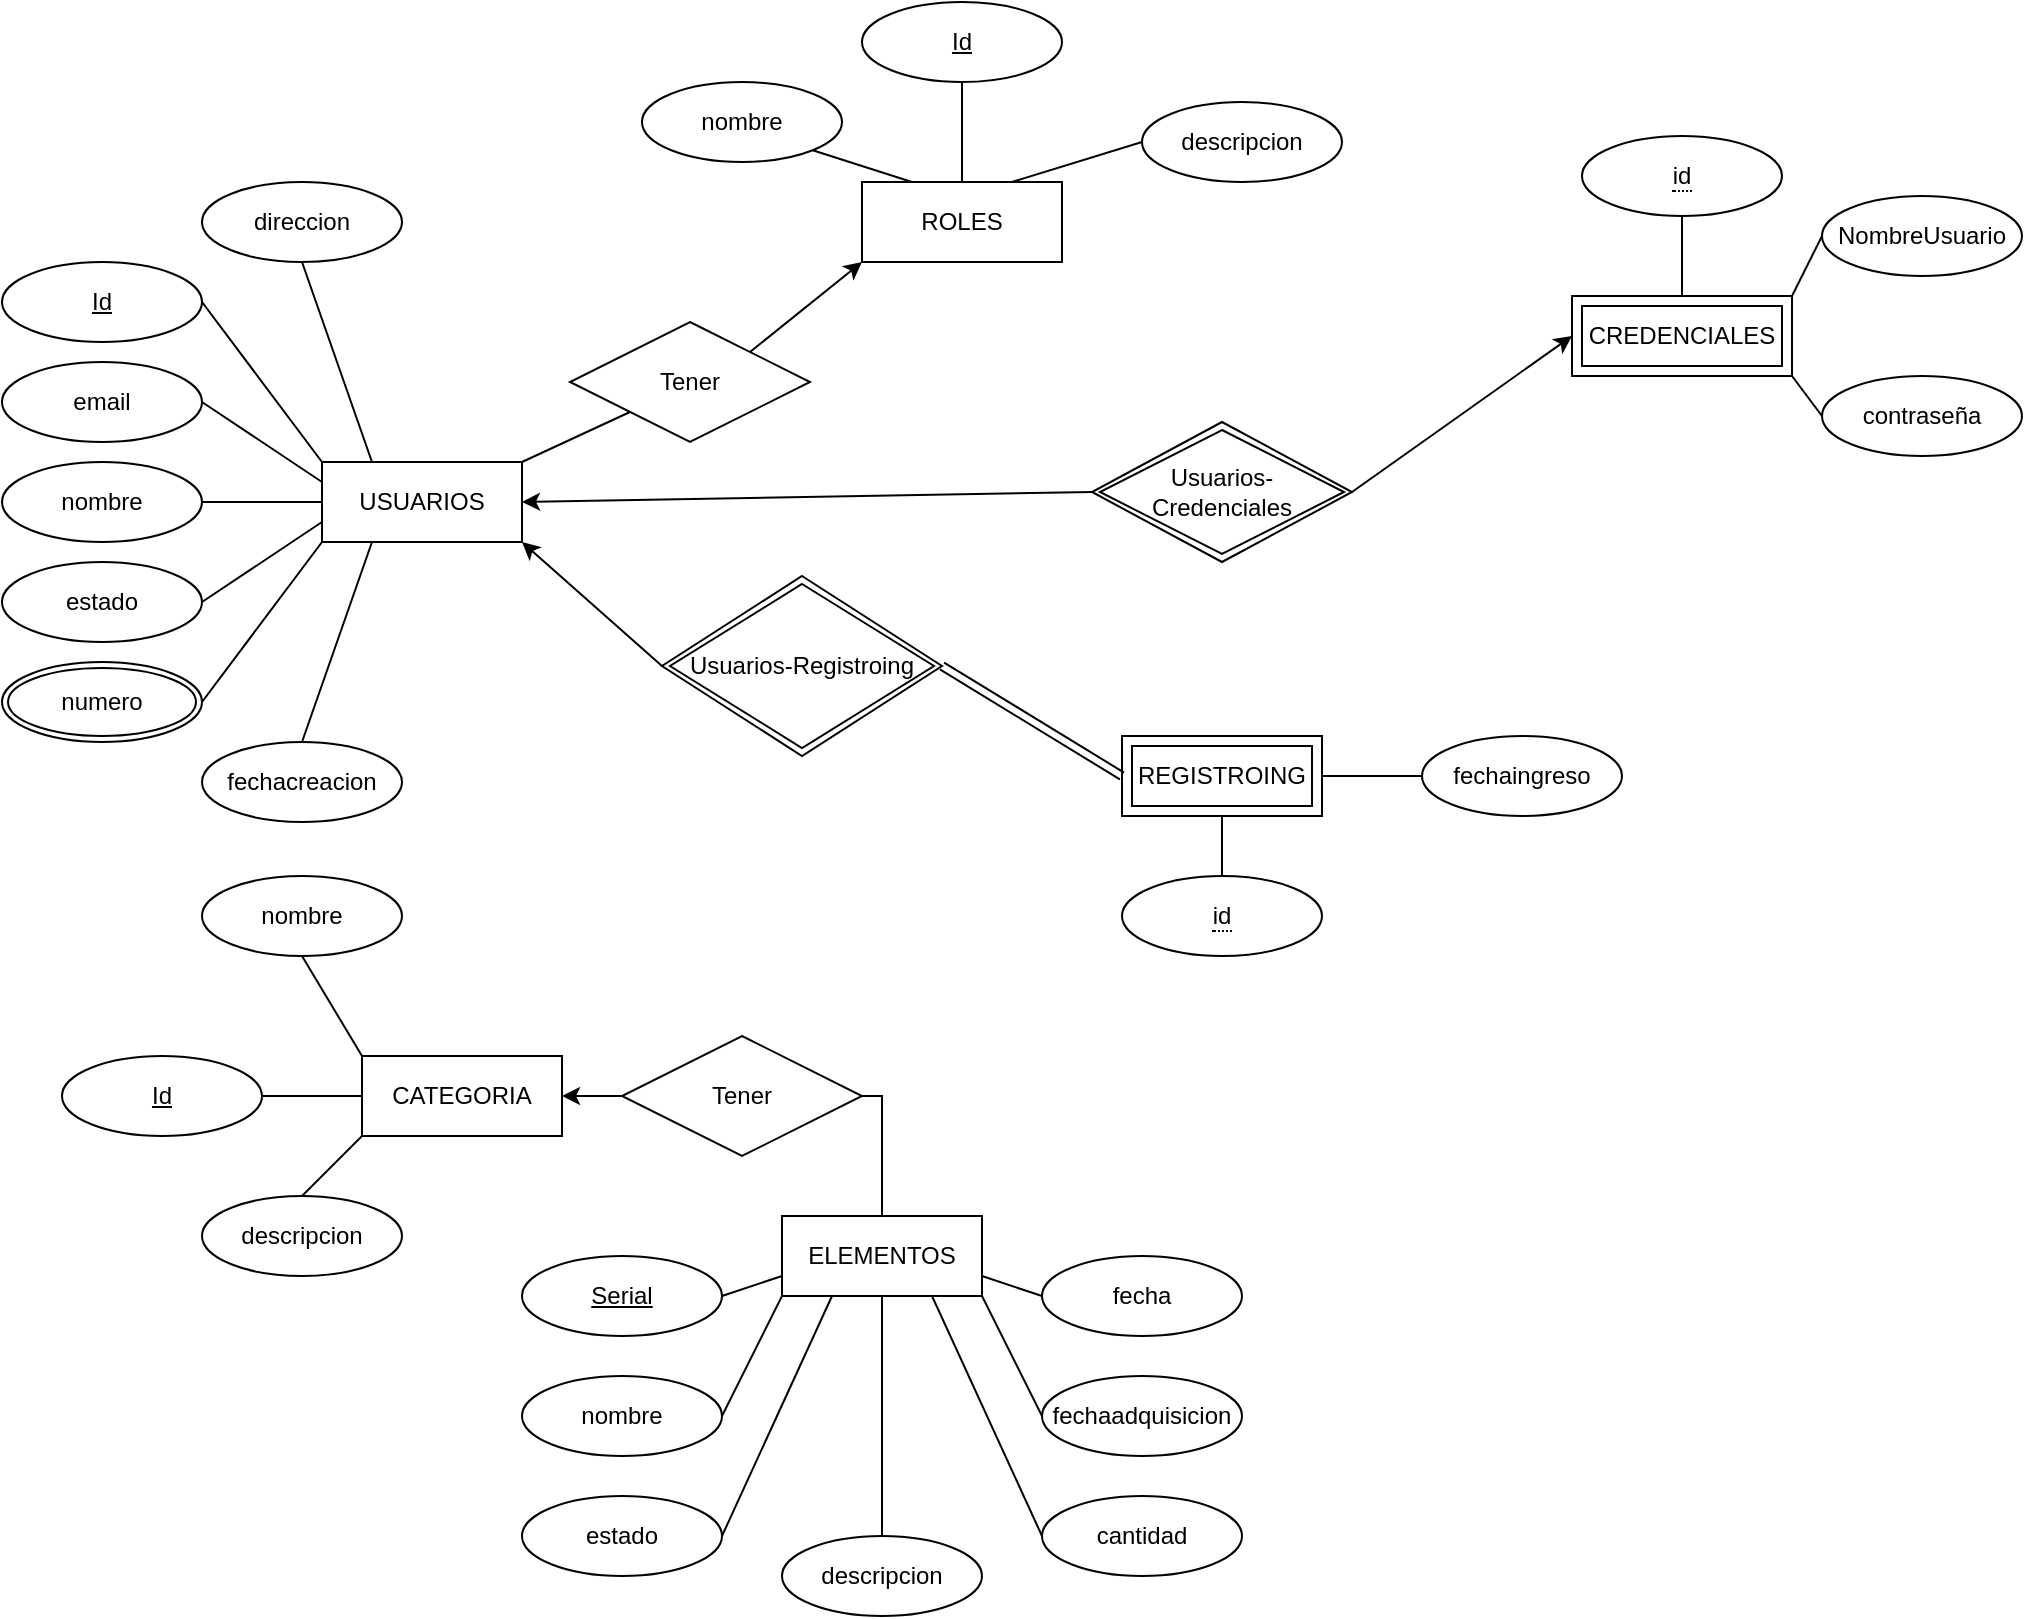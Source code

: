<mxfile version="24.7.8">
  <diagram name="Página-1" id="_0mI4XlrmBaAmceCMrsX">
    <mxGraphModel dx="1100" dy="665" grid="1" gridSize="10" guides="1" tooltips="1" connect="1" arrows="1" fold="1" page="1" pageScale="1" pageWidth="1169" pageHeight="827" math="0" shadow="0">
      <root>
        <mxCell id="0" />
        <mxCell id="1" parent="0" />
        <mxCell id="qkB0tayrANCVQn4P_8Va-26" style="rounded=0;orthogonalLoop=1;jettySize=auto;html=1;exitX=1;exitY=0;exitDx=0;exitDy=0;entryX=0;entryY=1;entryDx=0;entryDy=0;endArrow=none;endFill=0;" parent="1" source="qkB0tayrANCVQn4P_8Va-1" target="qkB0tayrANCVQn4P_8Va-24" edge="1">
          <mxGeometry relative="1" as="geometry" />
        </mxCell>
        <mxCell id="qkB0tayrANCVQn4P_8Va-1" value="USUARIOS" style="whiteSpace=wrap;html=1;align=center;" parent="1" vertex="1">
          <mxGeometry x="210" y="233" width="100" height="40" as="geometry" />
        </mxCell>
        <mxCell id="qkB0tayrANCVQn4P_8Va-3" style="rounded=0;orthogonalLoop=1;jettySize=auto;html=1;exitX=1;exitY=0.5;exitDx=0;exitDy=0;entryX=0;entryY=0;entryDx=0;entryDy=0;strokeColor=default;curved=0;endArrow=none;endFill=0;" parent="1" source="qkB0tayrANCVQn4P_8Va-2" target="qkB0tayrANCVQn4P_8Va-1" edge="1">
          <mxGeometry relative="1" as="geometry" />
        </mxCell>
        <mxCell id="qkB0tayrANCVQn4P_8Va-2" value="Id" style="ellipse;whiteSpace=wrap;html=1;align=center;fontStyle=4;" parent="1" vertex="1">
          <mxGeometry x="50" y="133" width="100" height="40" as="geometry" />
        </mxCell>
        <mxCell id="qkB0tayrANCVQn4P_8Va-5" style="rounded=0;orthogonalLoop=1;jettySize=auto;html=1;exitX=1;exitY=0.5;exitDx=0;exitDy=0;entryX=0;entryY=0.5;entryDx=0;entryDy=0;endArrow=none;endFill=0;" parent="1" source="qkB0tayrANCVQn4P_8Va-4" target="qkB0tayrANCVQn4P_8Va-1" edge="1">
          <mxGeometry relative="1" as="geometry" />
        </mxCell>
        <mxCell id="qkB0tayrANCVQn4P_8Va-4" value="nombre" style="ellipse;whiteSpace=wrap;html=1;align=center;fontStyle=0;strokeColor=default;" parent="1" vertex="1">
          <mxGeometry x="50" y="233" width="100" height="40" as="geometry" />
        </mxCell>
        <mxCell id="qkB0tayrANCVQn4P_8Va-6" value="email" style="ellipse;whiteSpace=wrap;html=1;align=center;fontStyle=0;strokeColor=default;" parent="1" vertex="1">
          <mxGeometry x="50" y="183" width="100" height="40" as="geometry" />
        </mxCell>
        <mxCell id="qkB0tayrANCVQn4P_8Va-7" style="rounded=0;orthogonalLoop=1;jettySize=auto;html=1;exitX=1;exitY=0.5;exitDx=0;exitDy=0;entryX=0;entryY=0.25;entryDx=0;entryDy=0;strokeColor=default;curved=0;endArrow=none;endFill=0;" parent="1" source="qkB0tayrANCVQn4P_8Va-6" target="qkB0tayrANCVQn4P_8Va-1" edge="1">
          <mxGeometry relative="1" as="geometry">
            <mxPoint x="160" y="163" as="sourcePoint" />
            <mxPoint x="220" y="243" as="targetPoint" />
          </mxGeometry>
        </mxCell>
        <mxCell id="qkB0tayrANCVQn4P_8Va-8" value="estado" style="ellipse;whiteSpace=wrap;html=1;align=center;fontStyle=0;strokeColor=default;" parent="1" vertex="1">
          <mxGeometry x="50" y="283" width="100" height="40" as="geometry" />
        </mxCell>
        <mxCell id="qkB0tayrANCVQn4P_8Va-9" style="rounded=0;orthogonalLoop=1;jettySize=auto;html=1;exitX=1;exitY=0.5;exitDx=0;exitDy=0;entryX=0;entryY=0.75;entryDx=0;entryDy=0;endArrow=none;endFill=0;" parent="1" source="qkB0tayrANCVQn4P_8Va-8" target="qkB0tayrANCVQn4P_8Va-1" edge="1">
          <mxGeometry relative="1" as="geometry">
            <mxPoint x="160" y="263" as="sourcePoint" />
            <mxPoint x="220" y="263" as="targetPoint" />
          </mxGeometry>
        </mxCell>
        <mxCell id="qkB0tayrANCVQn4P_8Va-11" style="rounded=0;orthogonalLoop=1;jettySize=auto;html=1;exitX=1;exitY=0.5;exitDx=0;exitDy=0;entryX=0;entryY=1;entryDx=0;entryDy=0;endArrow=none;endFill=0;" parent="1" source="qkB0tayrANCVQn4P_8Va-10" target="qkB0tayrANCVQn4P_8Va-1" edge="1">
          <mxGeometry relative="1" as="geometry" />
        </mxCell>
        <mxCell id="qkB0tayrANCVQn4P_8Va-10" value="numero" style="ellipse;shape=doubleEllipse;margin=3;whiteSpace=wrap;html=1;align=center;" parent="1" vertex="1">
          <mxGeometry x="50" y="333" width="100" height="40" as="geometry" />
        </mxCell>
        <mxCell id="qkB0tayrANCVQn4P_8Va-13" style="rounded=0;orthogonalLoop=1;jettySize=auto;html=1;exitX=0.5;exitY=1;exitDx=0;exitDy=0;entryX=0.25;entryY=0;entryDx=0;entryDy=0;endArrow=none;endFill=0;" parent="1" source="qkB0tayrANCVQn4P_8Va-12" target="qkB0tayrANCVQn4P_8Va-1" edge="1">
          <mxGeometry relative="1" as="geometry" />
        </mxCell>
        <mxCell id="qkB0tayrANCVQn4P_8Va-12" value="direccion" style="ellipse;whiteSpace=wrap;html=1;align=center;" parent="1" vertex="1">
          <mxGeometry x="150" y="93" width="100" height="40" as="geometry" />
        </mxCell>
        <mxCell id="qkB0tayrANCVQn4P_8Va-15" style="rounded=0;orthogonalLoop=1;jettySize=auto;html=1;exitX=0.5;exitY=0;exitDx=0;exitDy=0;entryX=0.25;entryY=1;entryDx=0;entryDy=0;endArrow=none;endFill=0;" parent="1" source="qkB0tayrANCVQn4P_8Va-14" target="qkB0tayrANCVQn4P_8Va-1" edge="1">
          <mxGeometry relative="1" as="geometry" />
        </mxCell>
        <mxCell id="qkB0tayrANCVQn4P_8Va-14" value="fechacreacion" style="ellipse;whiteSpace=wrap;html=1;align=center;" parent="1" vertex="1">
          <mxGeometry x="150" y="373" width="100" height="40" as="geometry" />
        </mxCell>
        <mxCell id="qkB0tayrANCVQn4P_8Va-16" value="ROLES" style="whiteSpace=wrap;html=1;align=center;" parent="1" vertex="1">
          <mxGeometry x="480" y="93" width="100" height="40" as="geometry" />
        </mxCell>
        <mxCell id="qkB0tayrANCVQn4P_8Va-19" style="rounded=0;orthogonalLoop=1;jettySize=auto;html=1;exitX=0.5;exitY=1;exitDx=0;exitDy=0;entryX=0.5;entryY=0;entryDx=0;entryDy=0;endArrow=none;endFill=0;" parent="1" source="qkB0tayrANCVQn4P_8Va-18" target="qkB0tayrANCVQn4P_8Va-16" edge="1">
          <mxGeometry relative="1" as="geometry" />
        </mxCell>
        <mxCell id="qkB0tayrANCVQn4P_8Va-18" value="Id" style="ellipse;whiteSpace=wrap;html=1;align=center;fontStyle=4;" parent="1" vertex="1">
          <mxGeometry x="480" y="3" width="100" height="40" as="geometry" />
        </mxCell>
        <mxCell id="qkB0tayrANCVQn4P_8Va-21" style="rounded=0;orthogonalLoop=1;jettySize=auto;html=1;exitX=1;exitY=1;exitDx=0;exitDy=0;entryX=0.25;entryY=0;entryDx=0;entryDy=0;endArrow=none;endFill=0;" parent="1" source="qkB0tayrANCVQn4P_8Va-20" target="qkB0tayrANCVQn4P_8Va-16" edge="1">
          <mxGeometry relative="1" as="geometry" />
        </mxCell>
        <mxCell id="qkB0tayrANCVQn4P_8Va-20" value="nombre" style="ellipse;whiteSpace=wrap;html=1;align=center;" parent="1" vertex="1">
          <mxGeometry x="370" y="43" width="100" height="40" as="geometry" />
        </mxCell>
        <mxCell id="qkB0tayrANCVQn4P_8Va-23" style="rounded=0;orthogonalLoop=1;jettySize=auto;html=1;exitX=0;exitY=0.5;exitDx=0;exitDy=0;entryX=0.75;entryY=0;entryDx=0;entryDy=0;endArrow=none;endFill=0;" parent="1" source="qkB0tayrANCVQn4P_8Va-22" target="qkB0tayrANCVQn4P_8Va-16" edge="1">
          <mxGeometry relative="1" as="geometry">
            <mxPoint x="620.645" y="77.142" as="sourcePoint" />
          </mxGeometry>
        </mxCell>
        <mxCell id="qkB0tayrANCVQn4P_8Va-22" value="descripcion" style="ellipse;whiteSpace=wrap;html=1;align=center;" parent="1" vertex="1">
          <mxGeometry x="620" y="53" width="100" height="40" as="geometry" />
        </mxCell>
        <mxCell id="qkB0tayrANCVQn4P_8Va-25" style="rounded=0;orthogonalLoop=1;jettySize=auto;html=1;exitX=1;exitY=0;exitDx=0;exitDy=0;entryX=0;entryY=1;entryDx=0;entryDy=0;" parent="1" source="qkB0tayrANCVQn4P_8Va-24" target="qkB0tayrANCVQn4P_8Va-16" edge="1">
          <mxGeometry relative="1" as="geometry">
            <mxPoint x="434" y="173" as="sourcePoint" />
          </mxGeometry>
        </mxCell>
        <mxCell id="qkB0tayrANCVQn4P_8Va-24" value="Tener" style="shape=rhombus;perimeter=rhombusPerimeter;whiteSpace=wrap;html=1;align=center;" parent="1" vertex="1">
          <mxGeometry x="334" y="163" width="120" height="60" as="geometry" />
        </mxCell>
        <mxCell id="5nqzWEpYTUndB_2lmOFv-1" value="CATEGORIA" style="whiteSpace=wrap;html=1;align=center;" vertex="1" parent="1">
          <mxGeometry x="230" y="530" width="100" height="40" as="geometry" />
        </mxCell>
        <mxCell id="5nqzWEpYTUndB_2lmOFv-5" style="rounded=0;orthogonalLoop=1;jettySize=auto;html=1;exitX=0.5;exitY=1;exitDx=0;exitDy=0;entryX=0;entryY=0;entryDx=0;entryDy=0;endArrow=none;endFill=0;" edge="1" parent="1" source="5nqzWEpYTUndB_2lmOFv-2" target="5nqzWEpYTUndB_2lmOFv-1">
          <mxGeometry relative="1" as="geometry" />
        </mxCell>
        <mxCell id="5nqzWEpYTUndB_2lmOFv-2" value="nombre" style="ellipse;whiteSpace=wrap;html=1;align=center;" vertex="1" parent="1">
          <mxGeometry x="150" y="440" width="100" height="40" as="geometry" />
        </mxCell>
        <mxCell id="5nqzWEpYTUndB_2lmOFv-7" style="rounded=0;orthogonalLoop=1;jettySize=auto;html=1;exitX=1;exitY=0.5;exitDx=0;exitDy=0;entryX=0;entryY=0.5;entryDx=0;entryDy=0;endArrow=none;endFill=0;" edge="1" parent="1" source="5nqzWEpYTUndB_2lmOFv-3" target="5nqzWEpYTUndB_2lmOFv-1">
          <mxGeometry relative="1" as="geometry" />
        </mxCell>
        <mxCell id="5nqzWEpYTUndB_2lmOFv-3" value="Id" style="ellipse;whiteSpace=wrap;html=1;align=center;fontStyle=4;" vertex="1" parent="1">
          <mxGeometry x="80" y="530" width="100" height="40" as="geometry" />
        </mxCell>
        <mxCell id="5nqzWEpYTUndB_2lmOFv-6" style="rounded=0;orthogonalLoop=1;jettySize=auto;html=1;exitX=0.5;exitY=0;exitDx=0;exitDy=0;entryX=0;entryY=1;entryDx=0;entryDy=0;endArrow=none;endFill=0;" edge="1" parent="1" source="5nqzWEpYTUndB_2lmOFv-4" target="5nqzWEpYTUndB_2lmOFv-1">
          <mxGeometry relative="1" as="geometry" />
        </mxCell>
        <mxCell id="5nqzWEpYTUndB_2lmOFv-4" value="descripcion" style="ellipse;whiteSpace=wrap;html=1;align=center;" vertex="1" parent="1">
          <mxGeometry x="150" y="600" width="100" height="40" as="geometry" />
        </mxCell>
        <mxCell id="5nqzWEpYTUndB_2lmOFv-8" value="ELEMENTOS" style="whiteSpace=wrap;html=1;align=center;" vertex="1" parent="1">
          <mxGeometry x="440" y="610" width="100" height="40" as="geometry" />
        </mxCell>
        <mxCell id="5nqzWEpYTUndB_2lmOFv-10" style="rounded=0;orthogonalLoop=1;jettySize=auto;html=1;exitX=1;exitY=0.5;exitDx=0;exitDy=0;entryX=0;entryY=0.75;entryDx=0;entryDy=0;endArrow=none;endFill=0;" edge="1" parent="1" source="5nqzWEpYTUndB_2lmOFv-9" target="5nqzWEpYTUndB_2lmOFv-8">
          <mxGeometry relative="1" as="geometry" />
        </mxCell>
        <mxCell id="5nqzWEpYTUndB_2lmOFv-9" value="Serial" style="ellipse;whiteSpace=wrap;html=1;align=center;fontStyle=4;" vertex="1" parent="1">
          <mxGeometry x="310" y="630" width="100" height="40" as="geometry" />
        </mxCell>
        <mxCell id="5nqzWEpYTUndB_2lmOFv-17" style="rounded=0;orthogonalLoop=1;jettySize=auto;html=1;exitX=1;exitY=0.5;exitDx=0;exitDy=0;entryX=0;entryY=1;entryDx=0;entryDy=0;endArrow=none;endFill=0;" edge="1" parent="1" source="5nqzWEpYTUndB_2lmOFv-11" target="5nqzWEpYTUndB_2lmOFv-8">
          <mxGeometry relative="1" as="geometry" />
        </mxCell>
        <mxCell id="5nqzWEpYTUndB_2lmOFv-11" value="nombre" style="ellipse;whiteSpace=wrap;html=1;align=center;" vertex="1" parent="1">
          <mxGeometry x="310" y="690" width="100" height="40" as="geometry" />
        </mxCell>
        <mxCell id="5nqzWEpYTUndB_2lmOFv-21" style="rounded=0;orthogonalLoop=1;jettySize=auto;html=1;exitX=0;exitY=0.5;exitDx=0;exitDy=0;entryX=1;entryY=1;entryDx=0;entryDy=0;endArrow=none;endFill=0;" edge="1" parent="1" source="5nqzWEpYTUndB_2lmOFv-12" target="5nqzWEpYTUndB_2lmOFv-8">
          <mxGeometry relative="1" as="geometry" />
        </mxCell>
        <mxCell id="5nqzWEpYTUndB_2lmOFv-12" value="fechaadquisicion" style="ellipse;whiteSpace=wrap;html=1;align=center;" vertex="1" parent="1">
          <mxGeometry x="570" y="690" width="100" height="40" as="geometry" />
        </mxCell>
        <mxCell id="5nqzWEpYTUndB_2lmOFv-19" style="edgeStyle=orthogonalEdgeStyle;rounded=0;orthogonalLoop=1;jettySize=auto;html=1;exitX=0.5;exitY=0;exitDx=0;exitDy=0;entryX=0.5;entryY=1;entryDx=0;entryDy=0;endArrow=none;endFill=0;" edge="1" parent="1" source="5nqzWEpYTUndB_2lmOFv-13" target="5nqzWEpYTUndB_2lmOFv-8">
          <mxGeometry relative="1" as="geometry" />
        </mxCell>
        <mxCell id="5nqzWEpYTUndB_2lmOFv-13" value="descripcion" style="ellipse;whiteSpace=wrap;html=1;align=center;" vertex="1" parent="1">
          <mxGeometry x="440" y="770" width="100" height="40" as="geometry" />
        </mxCell>
        <mxCell id="5nqzWEpYTUndB_2lmOFv-18" style="rounded=0;orthogonalLoop=1;jettySize=auto;html=1;exitX=1;exitY=0.5;exitDx=0;exitDy=0;entryX=0.25;entryY=1;entryDx=0;entryDy=0;endArrow=none;endFill=0;" edge="1" parent="1" source="5nqzWEpYTUndB_2lmOFv-14" target="5nqzWEpYTUndB_2lmOFv-8">
          <mxGeometry relative="1" as="geometry" />
        </mxCell>
        <mxCell id="5nqzWEpYTUndB_2lmOFv-14" value="estado" style="ellipse;whiteSpace=wrap;html=1;align=center;" vertex="1" parent="1">
          <mxGeometry x="310" y="750" width="100" height="40" as="geometry" />
        </mxCell>
        <mxCell id="5nqzWEpYTUndB_2lmOFv-20" style="rounded=0;orthogonalLoop=1;jettySize=auto;html=1;exitX=0;exitY=0.5;exitDx=0;exitDy=0;entryX=0.75;entryY=1;entryDx=0;entryDy=0;endArrow=none;endFill=0;" edge="1" parent="1" source="5nqzWEpYTUndB_2lmOFv-15" target="5nqzWEpYTUndB_2lmOFv-8">
          <mxGeometry relative="1" as="geometry" />
        </mxCell>
        <mxCell id="5nqzWEpYTUndB_2lmOFv-15" value="cantidad" style="ellipse;whiteSpace=wrap;html=1;align=center;" vertex="1" parent="1">
          <mxGeometry x="570" y="750" width="100" height="40" as="geometry" />
        </mxCell>
        <mxCell id="5nqzWEpYTUndB_2lmOFv-22" style="rounded=0;orthogonalLoop=1;jettySize=auto;html=1;exitX=0;exitY=0.5;exitDx=0;exitDy=0;entryX=1;entryY=0.75;entryDx=0;entryDy=0;endArrow=none;endFill=0;" edge="1" parent="1" source="5nqzWEpYTUndB_2lmOFv-16" target="5nqzWEpYTUndB_2lmOFv-8">
          <mxGeometry relative="1" as="geometry" />
        </mxCell>
        <mxCell id="5nqzWEpYTUndB_2lmOFv-16" value="fecha" style="ellipse;whiteSpace=wrap;html=1;align=center;" vertex="1" parent="1">
          <mxGeometry x="570" y="630" width="100" height="40" as="geometry" />
        </mxCell>
        <mxCell id="5nqzWEpYTUndB_2lmOFv-24" style="edgeStyle=orthogonalEdgeStyle;rounded=0;orthogonalLoop=1;jettySize=auto;html=1;exitX=1;exitY=0.5;exitDx=0;exitDy=0;entryX=0.5;entryY=0;entryDx=0;entryDy=0;endArrow=none;endFill=0;" edge="1" parent="1" source="5nqzWEpYTUndB_2lmOFv-23" target="5nqzWEpYTUndB_2lmOFv-8">
          <mxGeometry relative="1" as="geometry">
            <Array as="points">
              <mxPoint x="490" y="580" />
              <mxPoint x="490" y="580" />
            </Array>
          </mxGeometry>
        </mxCell>
        <mxCell id="5nqzWEpYTUndB_2lmOFv-25" style="edgeStyle=orthogonalEdgeStyle;rounded=0;orthogonalLoop=1;jettySize=auto;html=1;exitX=0;exitY=0.5;exitDx=0;exitDy=0;entryX=1;entryY=0.5;entryDx=0;entryDy=0;endArrow=classic;endFill=1;" edge="1" parent="1" source="5nqzWEpYTUndB_2lmOFv-23" target="5nqzWEpYTUndB_2lmOFv-1">
          <mxGeometry relative="1" as="geometry" />
        </mxCell>
        <mxCell id="5nqzWEpYTUndB_2lmOFv-23" value="Tener" style="shape=rhombus;perimeter=rhombusPerimeter;whiteSpace=wrap;html=1;align=center;" vertex="1" parent="1">
          <mxGeometry x="360" y="520" width="120" height="60" as="geometry" />
        </mxCell>
        <mxCell id="5nqzWEpYTUndB_2lmOFv-30" style="rounded=0;orthogonalLoop=1;jettySize=auto;html=1;exitX=0;exitY=0.5;exitDx=0;exitDy=0;entryX=1;entryY=0.5;entryDx=0;entryDy=0;endArrow=none;endFill=0;" edge="1" parent="1" source="5nqzWEpYTUndB_2lmOFv-28" target="5nqzWEpYTUndB_2lmOFv-32">
          <mxGeometry relative="1" as="geometry">
            <mxPoint x="710" y="390" as="targetPoint" />
          </mxGeometry>
        </mxCell>
        <mxCell id="5nqzWEpYTUndB_2lmOFv-28" value="fechaingreso" style="ellipse;whiteSpace=wrap;html=1;align=center;" vertex="1" parent="1">
          <mxGeometry x="760" y="370" width="100" height="40" as="geometry" />
        </mxCell>
        <mxCell id="5nqzWEpYTUndB_2lmOFv-32" value="REGISTROING" style="shape=ext;margin=3;double=1;whiteSpace=wrap;html=1;align=center;" vertex="1" parent="1">
          <mxGeometry x="610" y="370" width="100" height="40" as="geometry" />
        </mxCell>
        <mxCell id="5nqzWEpYTUndB_2lmOFv-34" style="rounded=0;orthogonalLoop=1;jettySize=auto;html=1;exitX=0.5;exitY=0;exitDx=0;exitDy=0;entryX=0.5;entryY=1;entryDx=0;entryDy=0;endArrow=none;endFill=0;" edge="1" parent="1" source="5nqzWEpYTUndB_2lmOFv-33" target="5nqzWEpYTUndB_2lmOFv-32">
          <mxGeometry relative="1" as="geometry" />
        </mxCell>
        <mxCell id="5nqzWEpYTUndB_2lmOFv-33" value="&lt;span style=&quot;border-bottom: 1px dotted&quot;&gt;id&lt;/span&gt;" style="ellipse;whiteSpace=wrap;html=1;align=center;" vertex="1" parent="1">
          <mxGeometry x="610" y="440" width="100" height="40" as="geometry" />
        </mxCell>
        <mxCell id="5nqzWEpYTUndB_2lmOFv-36" style="rounded=0;orthogonalLoop=1;jettySize=auto;html=1;exitX=0;exitY=0.5;exitDx=0;exitDy=0;entryX=1;entryY=1;entryDx=0;entryDy=0;" edge="1" parent="1" source="5nqzWEpYTUndB_2lmOFv-35" target="qkB0tayrANCVQn4P_8Va-1">
          <mxGeometry relative="1" as="geometry" />
        </mxCell>
        <mxCell id="5nqzWEpYTUndB_2lmOFv-37" style="rounded=0;orthogonalLoop=1;jettySize=auto;html=1;exitX=1;exitY=0.5;exitDx=0;exitDy=0;entryX=0;entryY=0.5;entryDx=0;entryDy=0;shape=link;" edge="1" parent="1" source="5nqzWEpYTUndB_2lmOFv-35" target="5nqzWEpYTUndB_2lmOFv-32">
          <mxGeometry relative="1" as="geometry" />
        </mxCell>
        <mxCell id="5nqzWEpYTUndB_2lmOFv-35" value="Usuarios-Registroing" style="shape=rhombus;double=1;perimeter=rhombusPerimeter;whiteSpace=wrap;html=1;align=center;" vertex="1" parent="1">
          <mxGeometry x="380" y="290" width="140" height="90" as="geometry" />
        </mxCell>
        <mxCell id="5nqzWEpYTUndB_2lmOFv-44" style="rounded=0;orthogonalLoop=1;jettySize=auto;html=1;exitX=1;exitY=1;exitDx=0;exitDy=0;entryX=0;entryY=0.5;entryDx=0;entryDy=0;endArrow=none;endFill=0;" edge="1" parent="1" source="5nqzWEpYTUndB_2lmOFv-38" target="5nqzWEpYTUndB_2lmOFv-43">
          <mxGeometry relative="1" as="geometry" />
        </mxCell>
        <mxCell id="5nqzWEpYTUndB_2lmOFv-38" value="CREDENCIALES" style="shape=ext;margin=3;double=1;whiteSpace=wrap;html=1;align=center;" vertex="1" parent="1">
          <mxGeometry x="835" y="150" width="110" height="40" as="geometry" />
        </mxCell>
        <mxCell id="5nqzWEpYTUndB_2lmOFv-40" style="rounded=0;orthogonalLoop=1;jettySize=auto;html=1;exitX=0.5;exitY=1;exitDx=0;exitDy=0;entryX=0.5;entryY=0;entryDx=0;entryDy=0;endArrow=none;endFill=0;" edge="1" parent="1" source="5nqzWEpYTUndB_2lmOFv-39" target="5nqzWEpYTUndB_2lmOFv-38">
          <mxGeometry relative="1" as="geometry" />
        </mxCell>
        <mxCell id="5nqzWEpYTUndB_2lmOFv-39" value="&lt;span style=&quot;border-bottom: 1px dotted&quot;&gt;id&lt;/span&gt;" style="ellipse;whiteSpace=wrap;html=1;align=center;" vertex="1" parent="1">
          <mxGeometry x="840" y="70" width="100" height="40" as="geometry" />
        </mxCell>
        <mxCell id="5nqzWEpYTUndB_2lmOFv-42" style="rounded=0;orthogonalLoop=1;jettySize=auto;html=1;exitX=0;exitY=0.5;exitDx=0;exitDy=0;entryX=1;entryY=0;entryDx=0;entryDy=0;endArrow=none;endFill=0;" edge="1" parent="1" source="5nqzWEpYTUndB_2lmOFv-41" target="5nqzWEpYTUndB_2lmOFv-38">
          <mxGeometry relative="1" as="geometry" />
        </mxCell>
        <mxCell id="5nqzWEpYTUndB_2lmOFv-41" value="NombreUsuario" style="ellipse;whiteSpace=wrap;html=1;align=center;" vertex="1" parent="1">
          <mxGeometry x="960" y="100" width="100" height="40" as="geometry" />
        </mxCell>
        <mxCell id="5nqzWEpYTUndB_2lmOFv-43" value="contraseña" style="ellipse;whiteSpace=wrap;html=1;align=center;" vertex="1" parent="1">
          <mxGeometry x="960" y="190" width="100" height="40" as="geometry" />
        </mxCell>
        <mxCell id="5nqzWEpYTUndB_2lmOFv-46" style="rounded=0;orthogonalLoop=1;jettySize=auto;html=1;exitX=0;exitY=0.5;exitDx=0;exitDy=0;entryX=1;entryY=0.5;entryDx=0;entryDy=0;" edge="1" parent="1" source="5nqzWEpYTUndB_2lmOFv-45" target="qkB0tayrANCVQn4P_8Va-1">
          <mxGeometry relative="1" as="geometry" />
        </mxCell>
        <mxCell id="5nqzWEpYTUndB_2lmOFv-47" style="rounded=0;orthogonalLoop=1;jettySize=auto;html=1;exitX=1;exitY=0.5;exitDx=0;exitDy=0;entryX=0;entryY=0.5;entryDx=0;entryDy=0;" edge="1" parent="1" source="5nqzWEpYTUndB_2lmOFv-45" target="5nqzWEpYTUndB_2lmOFv-38">
          <mxGeometry relative="1" as="geometry" />
        </mxCell>
        <mxCell id="5nqzWEpYTUndB_2lmOFv-45" value="Usuarios-Credenciales" style="shape=rhombus;double=1;perimeter=rhombusPerimeter;whiteSpace=wrap;html=1;align=center;" vertex="1" parent="1">
          <mxGeometry x="595" y="213" width="130" height="70" as="geometry" />
        </mxCell>
      </root>
    </mxGraphModel>
  </diagram>
</mxfile>
